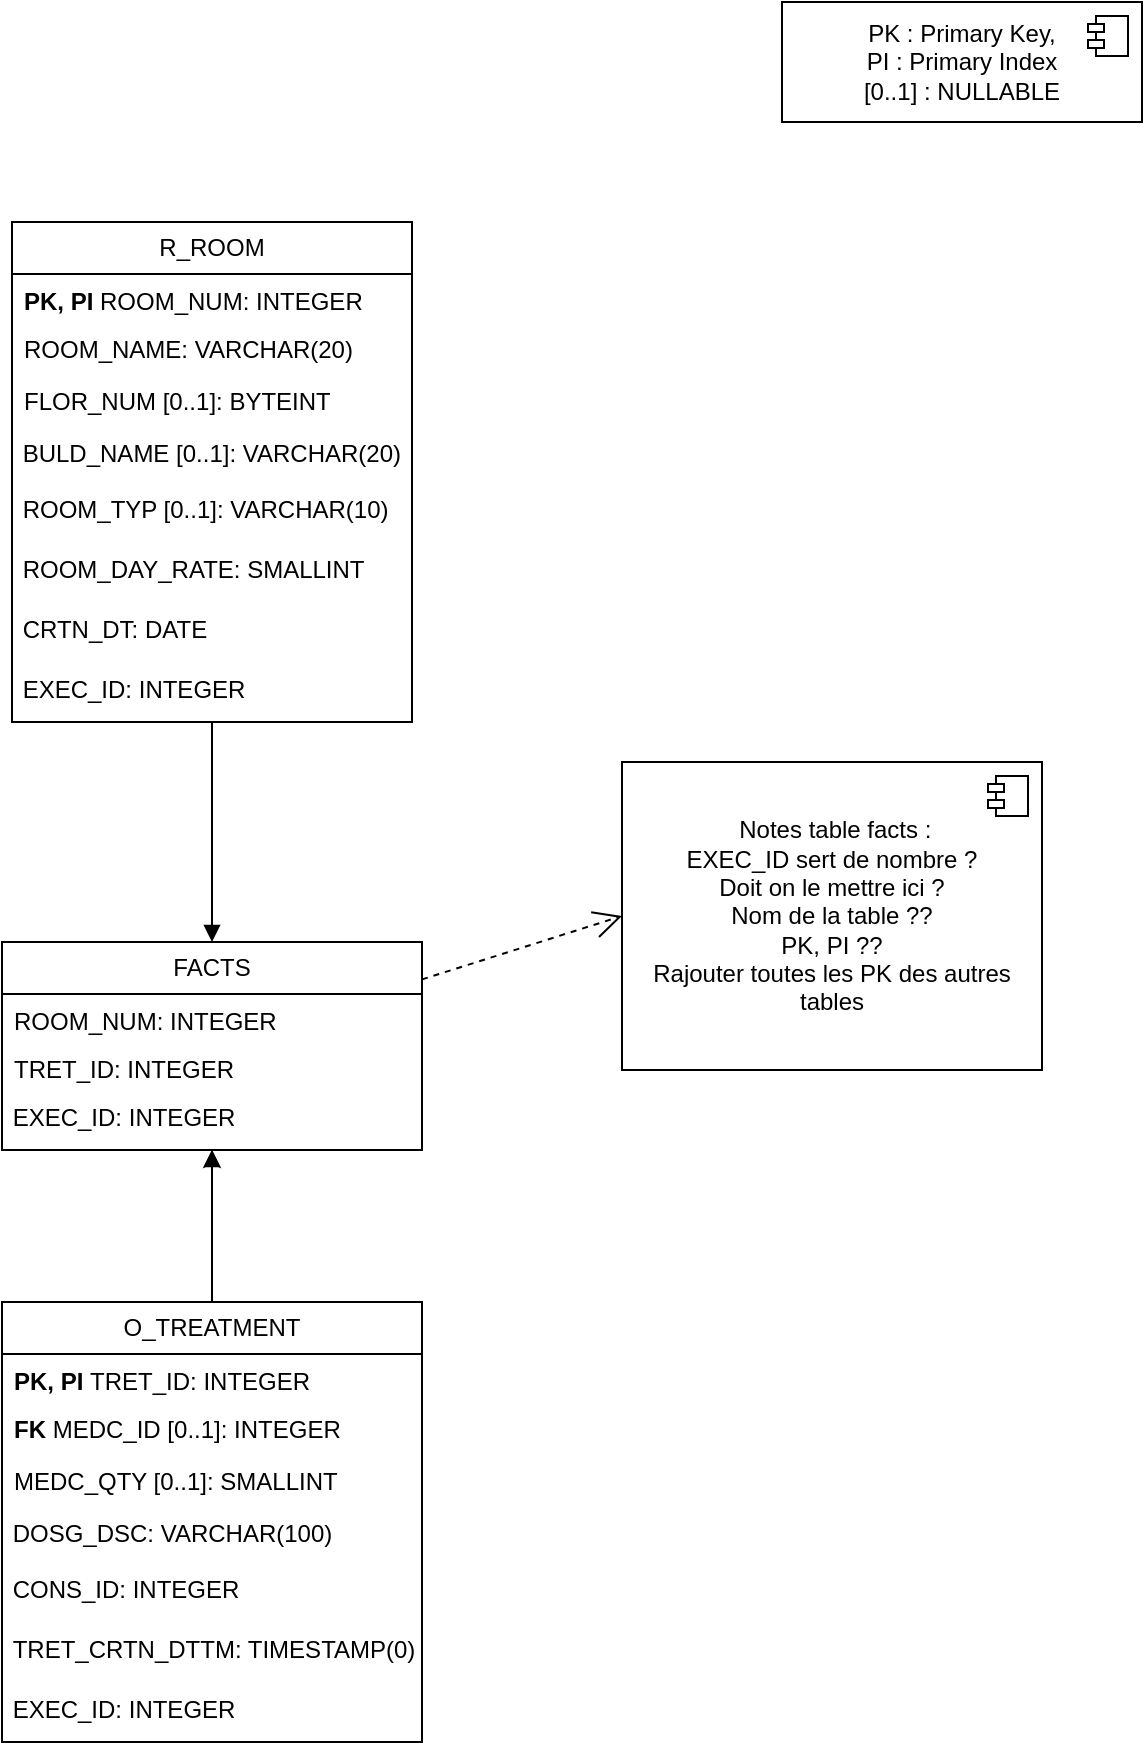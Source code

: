 <mxfile version="24.4.6" type="device">
  <diagram name="Page-1" id="fNAACeyRhTbHs8daWRjg">
    <mxGraphModel dx="1434" dy="677" grid="1" gridSize="10" guides="1" tooltips="1" connect="1" arrows="1" fold="1" page="1" pageScale="1" pageWidth="827" pageHeight="1169" math="0" shadow="0">
      <root>
        <mxCell id="0" />
        <mxCell id="1" parent="0" />
        <mxCell id="wLxvnU1S1xpwasVzFwxU-7" value="R_ROOM" style="swimlane;fontStyle=0;childLayout=stackLayout;horizontal=1;startSize=26;fillColor=none;horizontalStack=0;resizeParent=1;resizeParentMax=0;resizeLast=0;collapsible=1;marginBottom=0;whiteSpace=wrap;html=1;" vertex="1" parent="1">
          <mxGeometry x="255" y="130" width="200" height="250" as="geometry" />
        </mxCell>
        <mxCell id="wLxvnU1S1xpwasVzFwxU-8" value="&lt;b&gt;PK, PI &lt;/b&gt;ROOM_NUM: INTEGER" style="text;strokeColor=none;fillColor=none;align=left;verticalAlign=top;spacingLeft=4;spacingRight=4;overflow=hidden;rotatable=0;points=[[0,0.5],[1,0.5]];portConstraint=eastwest;whiteSpace=wrap;html=1;" vertex="1" parent="wLxvnU1S1xpwasVzFwxU-7">
          <mxGeometry y="26" width="200" height="24" as="geometry" />
        </mxCell>
        <mxCell id="wLxvnU1S1xpwasVzFwxU-34" value="ROOM_NAME: VARCHAR(20)" style="text;strokeColor=none;fillColor=none;align=left;verticalAlign=top;spacingLeft=4;spacingRight=4;overflow=hidden;rotatable=0;points=[[0,0.5],[1,0.5]];portConstraint=eastwest;whiteSpace=wrap;html=1;" vertex="1" parent="wLxvnU1S1xpwasVzFwxU-7">
          <mxGeometry y="50" width="200" height="26" as="geometry" />
        </mxCell>
        <mxCell id="wLxvnU1S1xpwasVzFwxU-33" value="FLOR_NUM [0..1]: BYTEINT" style="text;strokeColor=none;fillColor=none;align=left;verticalAlign=top;spacingLeft=4;spacingRight=4;overflow=hidden;rotatable=0;points=[[0,0.5],[1,0.5]];portConstraint=eastwest;whiteSpace=wrap;html=1;" vertex="1" parent="wLxvnU1S1xpwasVzFwxU-7">
          <mxGeometry y="76" width="200" height="26" as="geometry" />
        </mxCell>
        <mxCell id="wLxvnU1S1xpwasVzFwxU-37" value="&amp;nbsp;BULD_NAME [0..1]: VARCHAR(20)" style="text;whiteSpace=wrap;html=1;" vertex="1" parent="wLxvnU1S1xpwasVzFwxU-7">
          <mxGeometry y="102" width="200" height="28" as="geometry" />
        </mxCell>
        <mxCell id="wLxvnU1S1xpwasVzFwxU-38" value="&amp;nbsp;ROOM_TYP [0..1]: VARCHAR(10)" style="text;whiteSpace=wrap;html=1;" vertex="1" parent="wLxvnU1S1xpwasVzFwxU-7">
          <mxGeometry y="130" width="200" height="30" as="geometry" />
        </mxCell>
        <mxCell id="wLxvnU1S1xpwasVzFwxU-39" value="&amp;nbsp;ROOM_DAY_RATE: SMALLINT" style="text;whiteSpace=wrap;html=1;" vertex="1" parent="wLxvnU1S1xpwasVzFwxU-7">
          <mxGeometry y="160" width="200" height="30" as="geometry" />
        </mxCell>
        <mxCell id="wLxvnU1S1xpwasVzFwxU-40" value="&amp;nbsp;CRTN_DT: DATE" style="text;whiteSpace=wrap;html=1;" vertex="1" parent="wLxvnU1S1xpwasVzFwxU-7">
          <mxGeometry y="190" width="200" height="30" as="geometry" />
        </mxCell>
        <mxCell id="wLxvnU1S1xpwasVzFwxU-41" value="&amp;nbsp;EXEC_ID: INTEGER" style="text;whiteSpace=wrap;html=1;" vertex="1" parent="wLxvnU1S1xpwasVzFwxU-7">
          <mxGeometry y="220" width="200" height="30" as="geometry" />
        </mxCell>
        <mxCell id="wLxvnU1S1xpwasVzFwxU-35" value="&lt;div&gt;PK : Primary Key,&lt;/div&gt;&lt;div&gt;PI : Primary Index&lt;/div&gt;&lt;div&gt;[0..1] : NULLABLE&lt;br&gt;&lt;/div&gt;" style="html=1;dropTarget=0;whiteSpace=wrap;" vertex="1" parent="1">
          <mxGeometry x="640" y="20" width="180" height="60" as="geometry" />
        </mxCell>
        <mxCell id="wLxvnU1S1xpwasVzFwxU-36" value="" style="shape=module;jettyWidth=8;jettyHeight=4;" vertex="1" parent="wLxvnU1S1xpwasVzFwxU-35">
          <mxGeometry x="1" width="20" height="20" relative="1" as="geometry">
            <mxPoint x="-27" y="7" as="offset" />
          </mxGeometry>
        </mxCell>
        <mxCell id="wLxvnU1S1xpwasVzFwxU-66" value="" style="edgeStyle=orthogonalEdgeStyle;rounded=0;orthogonalLoop=1;jettySize=auto;html=1;" edge="1" parent="1" source="wLxvnU1S1xpwasVzFwxU-42" target="wLxvnU1S1xpwasVzFwxU-58">
          <mxGeometry relative="1" as="geometry" />
        </mxCell>
        <mxCell id="wLxvnU1S1xpwasVzFwxU-42" value="O_TREATMENT" style="swimlane;fontStyle=0;childLayout=stackLayout;horizontal=1;startSize=26;fillColor=none;horizontalStack=0;resizeParent=1;resizeParentMax=0;resizeLast=0;collapsible=1;marginBottom=0;whiteSpace=wrap;html=1;" vertex="1" parent="1">
          <mxGeometry x="250" y="670" width="210" height="220" as="geometry" />
        </mxCell>
        <mxCell id="wLxvnU1S1xpwasVzFwxU-43" value="&lt;b&gt;PK, PI &lt;/b&gt;TRET_ID: INTEGER" style="text;strokeColor=none;fillColor=none;align=left;verticalAlign=top;spacingLeft=4;spacingRight=4;overflow=hidden;rotatable=0;points=[[0,0.5],[1,0.5]];portConstraint=eastwest;whiteSpace=wrap;html=1;" vertex="1" parent="wLxvnU1S1xpwasVzFwxU-42">
          <mxGeometry y="26" width="210" height="24" as="geometry" />
        </mxCell>
        <mxCell id="wLxvnU1S1xpwasVzFwxU-44" value="&lt;b&gt;FK &lt;/b&gt;MEDC_ID [0..1]: INTEGER" style="text;strokeColor=none;fillColor=none;align=left;verticalAlign=top;spacingLeft=4;spacingRight=4;overflow=hidden;rotatable=0;points=[[0,0.5],[1,0.5]];portConstraint=eastwest;whiteSpace=wrap;html=1;" vertex="1" parent="wLxvnU1S1xpwasVzFwxU-42">
          <mxGeometry y="50" width="210" height="26" as="geometry" />
        </mxCell>
        <mxCell id="wLxvnU1S1xpwasVzFwxU-45" value="MEDC_QTY [0..1]: SMALLINT" style="text;strokeColor=none;fillColor=none;align=left;verticalAlign=top;spacingLeft=4;spacingRight=4;overflow=hidden;rotatable=0;points=[[0,0.5],[1,0.5]];portConstraint=eastwest;whiteSpace=wrap;html=1;" vertex="1" parent="wLxvnU1S1xpwasVzFwxU-42">
          <mxGeometry y="76" width="210" height="26" as="geometry" />
        </mxCell>
        <mxCell id="wLxvnU1S1xpwasVzFwxU-46" value="&amp;nbsp;DOSG_DSC: VARCHAR(100)" style="text;whiteSpace=wrap;html=1;" vertex="1" parent="wLxvnU1S1xpwasVzFwxU-42">
          <mxGeometry y="102" width="210" height="28" as="geometry" />
        </mxCell>
        <mxCell id="wLxvnU1S1xpwasVzFwxU-47" value="&amp;nbsp;CONS_ID: INTEGER" style="text;whiteSpace=wrap;html=1;" vertex="1" parent="wLxvnU1S1xpwasVzFwxU-42">
          <mxGeometry y="130" width="210" height="30" as="geometry" />
        </mxCell>
        <mxCell id="wLxvnU1S1xpwasVzFwxU-48" value="&amp;nbsp;TRET_CRTN_DTTM: TIMESTAMP(0)" style="text;whiteSpace=wrap;html=1;" vertex="1" parent="wLxvnU1S1xpwasVzFwxU-42">
          <mxGeometry y="160" width="210" height="30" as="geometry" />
        </mxCell>
        <mxCell id="wLxvnU1S1xpwasVzFwxU-50" value="&amp;nbsp;EXEC_ID: INTEGER" style="text;whiteSpace=wrap;html=1;" vertex="1" parent="wLxvnU1S1xpwasVzFwxU-42">
          <mxGeometry y="190" width="210" height="30" as="geometry" />
        </mxCell>
        <mxCell id="wLxvnU1S1xpwasVzFwxU-51" value="FACTS" style="swimlane;fontStyle=0;childLayout=stackLayout;horizontal=1;startSize=26;fillColor=none;horizontalStack=0;resizeParent=1;resizeParentMax=0;resizeLast=0;collapsible=1;marginBottom=0;whiteSpace=wrap;html=1;" vertex="1" parent="1">
          <mxGeometry x="250" y="490" width="210" height="104" as="geometry" />
        </mxCell>
        <mxCell id="wLxvnU1S1xpwasVzFwxU-59" value="ROOM_NUM: INTEGER" style="text;strokeColor=none;fillColor=none;align=left;verticalAlign=top;spacingLeft=4;spacingRight=4;overflow=hidden;rotatable=0;points=[[0,0.5],[1,0.5]];portConstraint=eastwest;whiteSpace=wrap;html=1;" vertex="1" parent="wLxvnU1S1xpwasVzFwxU-51">
          <mxGeometry y="26" width="210" height="24" as="geometry" />
        </mxCell>
        <mxCell id="wLxvnU1S1xpwasVzFwxU-52" value="TRET_ID: INTEGER" style="text;strokeColor=none;fillColor=none;align=left;verticalAlign=top;spacingLeft=4;spacingRight=4;overflow=hidden;rotatable=0;points=[[0,0.5],[1,0.5]];portConstraint=eastwest;whiteSpace=wrap;html=1;" vertex="1" parent="wLxvnU1S1xpwasVzFwxU-51">
          <mxGeometry y="50" width="210" height="24" as="geometry" />
        </mxCell>
        <mxCell id="wLxvnU1S1xpwasVzFwxU-58" value="&amp;nbsp;EXEC_ID: INTEGER" style="text;whiteSpace=wrap;html=1;" vertex="1" parent="wLxvnU1S1xpwasVzFwxU-51">
          <mxGeometry y="74" width="210" height="30" as="geometry" />
        </mxCell>
        <mxCell id="wLxvnU1S1xpwasVzFwxU-60" value="&lt;div&gt;&amp;nbsp;Notes table facts :&lt;br&gt;&lt;/div&gt;&lt;div&gt;EXEC_ID sert de nombre ?&lt;/div&gt;&lt;div&gt;Doit on le mettre ici ?&lt;/div&gt;&lt;div&gt;Nom de la table ??&lt;/div&gt;&lt;div&gt;PK, PI ??&lt;br&gt;&lt;/div&gt;&lt;div&gt;Rajouter toutes les PK des autres tables&lt;br&gt;&lt;/div&gt;" style="html=1;dropTarget=0;whiteSpace=wrap;" vertex="1" parent="1">
          <mxGeometry x="560" y="400" width="210" height="154" as="geometry" />
        </mxCell>
        <mxCell id="wLxvnU1S1xpwasVzFwxU-61" value="" style="shape=module;jettyWidth=8;jettyHeight=4;" vertex="1" parent="wLxvnU1S1xpwasVzFwxU-60">
          <mxGeometry x="1" width="20" height="20" relative="1" as="geometry">
            <mxPoint x="-27" y="7" as="offset" />
          </mxGeometry>
        </mxCell>
        <mxCell id="wLxvnU1S1xpwasVzFwxU-63" value="" style="endArrow=open;endSize=12;dashed=1;html=1;rounded=0;entryX=0;entryY=0.5;entryDx=0;entryDy=0;" edge="1" parent="1" source="wLxvnU1S1xpwasVzFwxU-51" target="wLxvnU1S1xpwasVzFwxU-60">
          <mxGeometry width="160" relative="1" as="geometry">
            <mxPoint x="445" y="480" as="sourcePoint" />
            <mxPoint x="605" y="480" as="targetPoint" />
          </mxGeometry>
        </mxCell>
        <mxCell id="wLxvnU1S1xpwasVzFwxU-64" value="" style="endArrow=block;endFill=1;html=1;edgeStyle=orthogonalEdgeStyle;align=left;verticalAlign=top;rounded=0;exitX=0.5;exitY=0;exitDx=0;exitDy=0;entryX=0.5;entryY=1;entryDx=0;entryDy=0;" edge="1" parent="1" source="wLxvnU1S1xpwasVzFwxU-42" target="wLxvnU1S1xpwasVzFwxU-58">
          <mxGeometry x="-1" relative="1" as="geometry">
            <mxPoint x="490" y="550" as="sourcePoint" />
            <mxPoint x="650" y="550" as="targetPoint" />
          </mxGeometry>
        </mxCell>
        <mxCell id="wLxvnU1S1xpwasVzFwxU-67" value="" style="endArrow=block;endFill=1;html=1;edgeStyle=orthogonalEdgeStyle;align=left;verticalAlign=top;rounded=0;exitX=0.5;exitY=1;exitDx=0;exitDy=0;entryX=0.5;entryY=0;entryDx=0;entryDy=0;" edge="1" parent="1" source="wLxvnU1S1xpwasVzFwxU-41" target="wLxvnU1S1xpwasVzFwxU-51">
          <mxGeometry x="-1" relative="1" as="geometry">
            <mxPoint x="365" y="680" as="sourcePoint" />
            <mxPoint x="365" y="604" as="targetPoint" />
          </mxGeometry>
        </mxCell>
      </root>
    </mxGraphModel>
  </diagram>
</mxfile>
